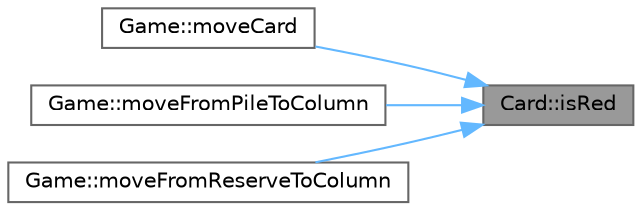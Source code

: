digraph "Card::isRed"
{
 // LATEX_PDF_SIZE
  bgcolor="transparent";
  edge [fontname=Helvetica,fontsize=10,labelfontname=Helvetica,labelfontsize=10];
  node [fontname=Helvetica,fontsize=10,shape=box,height=0.2,width=0.4];
  rankdir="RL";
  Node1 [id="Node000001",label="Card::isRed",height=0.2,width=0.4,color="gray40", fillcolor="grey60", style="filled", fontcolor="black",tooltip="Checks if the card's suit is red (Hearts or Diamonds)."];
  Node1 -> Node2 [id="edge1_Node000001_Node000002",dir="back",color="steelblue1",style="solid",tooltip=" "];
  Node2 [id="Node000002",label="Game::moveCard",height=0.2,width=0.4,color="grey40", fillcolor="white", style="filled",URL="$dd/d1f/class_game.html#a4b9ca2bc9c0a439f88d5695e284e811a",tooltip="Moves count cards from one column to another if valid."];
  Node1 -> Node3 [id="edge2_Node000001_Node000003",dir="back",color="steelblue1",style="solid",tooltip=" "];
  Node3 [id="Node000003",label="Game::moveFromPileToColumn",height=0.2,width=0.4,color="grey40", fillcolor="white", style="filled",URL="$dd/d1f/class_game.html#a6bf2091a496d88388a0781404bfef60f",tooltip="Moves top card from pile to a column if rules allow."];
  Node1 -> Node4 [id="edge3_Node000001_Node000004",dir="back",color="steelblue1",style="solid",tooltip=" "];
  Node4 [id="Node000004",label="Game::moveFromReserveToColumn",height=0.2,width=0.4,color="grey40", fillcolor="white", style="filled",URL="$dd/d1f/class_game.html#ad293820c6954f5fab402f4908d0d061f",tooltip="Moves a card from a reserve slot back to a column if allowed."];
}
